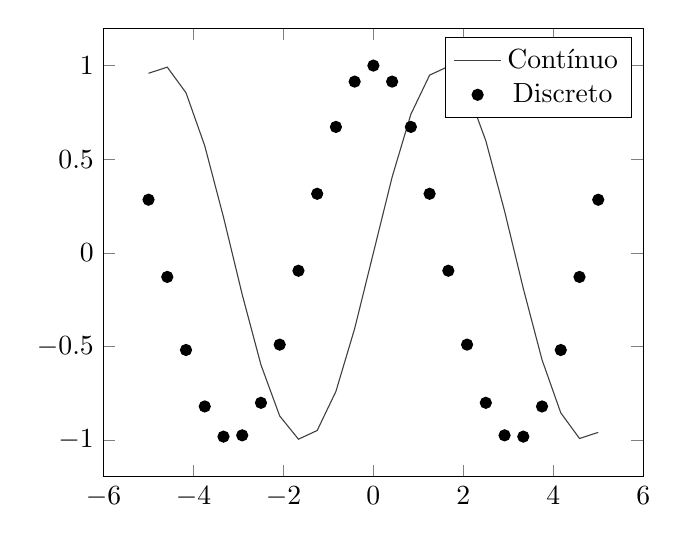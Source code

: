 \begin{tikzpicture}
    \begin{axis}
        \addplot[darkgray] {sin((deg(x))};
        \addplot[black, only marks] {cos(deg(x))};
        \legend{Contínuo, Discreto}
    \end{axis}
\end{tikzpicture}
